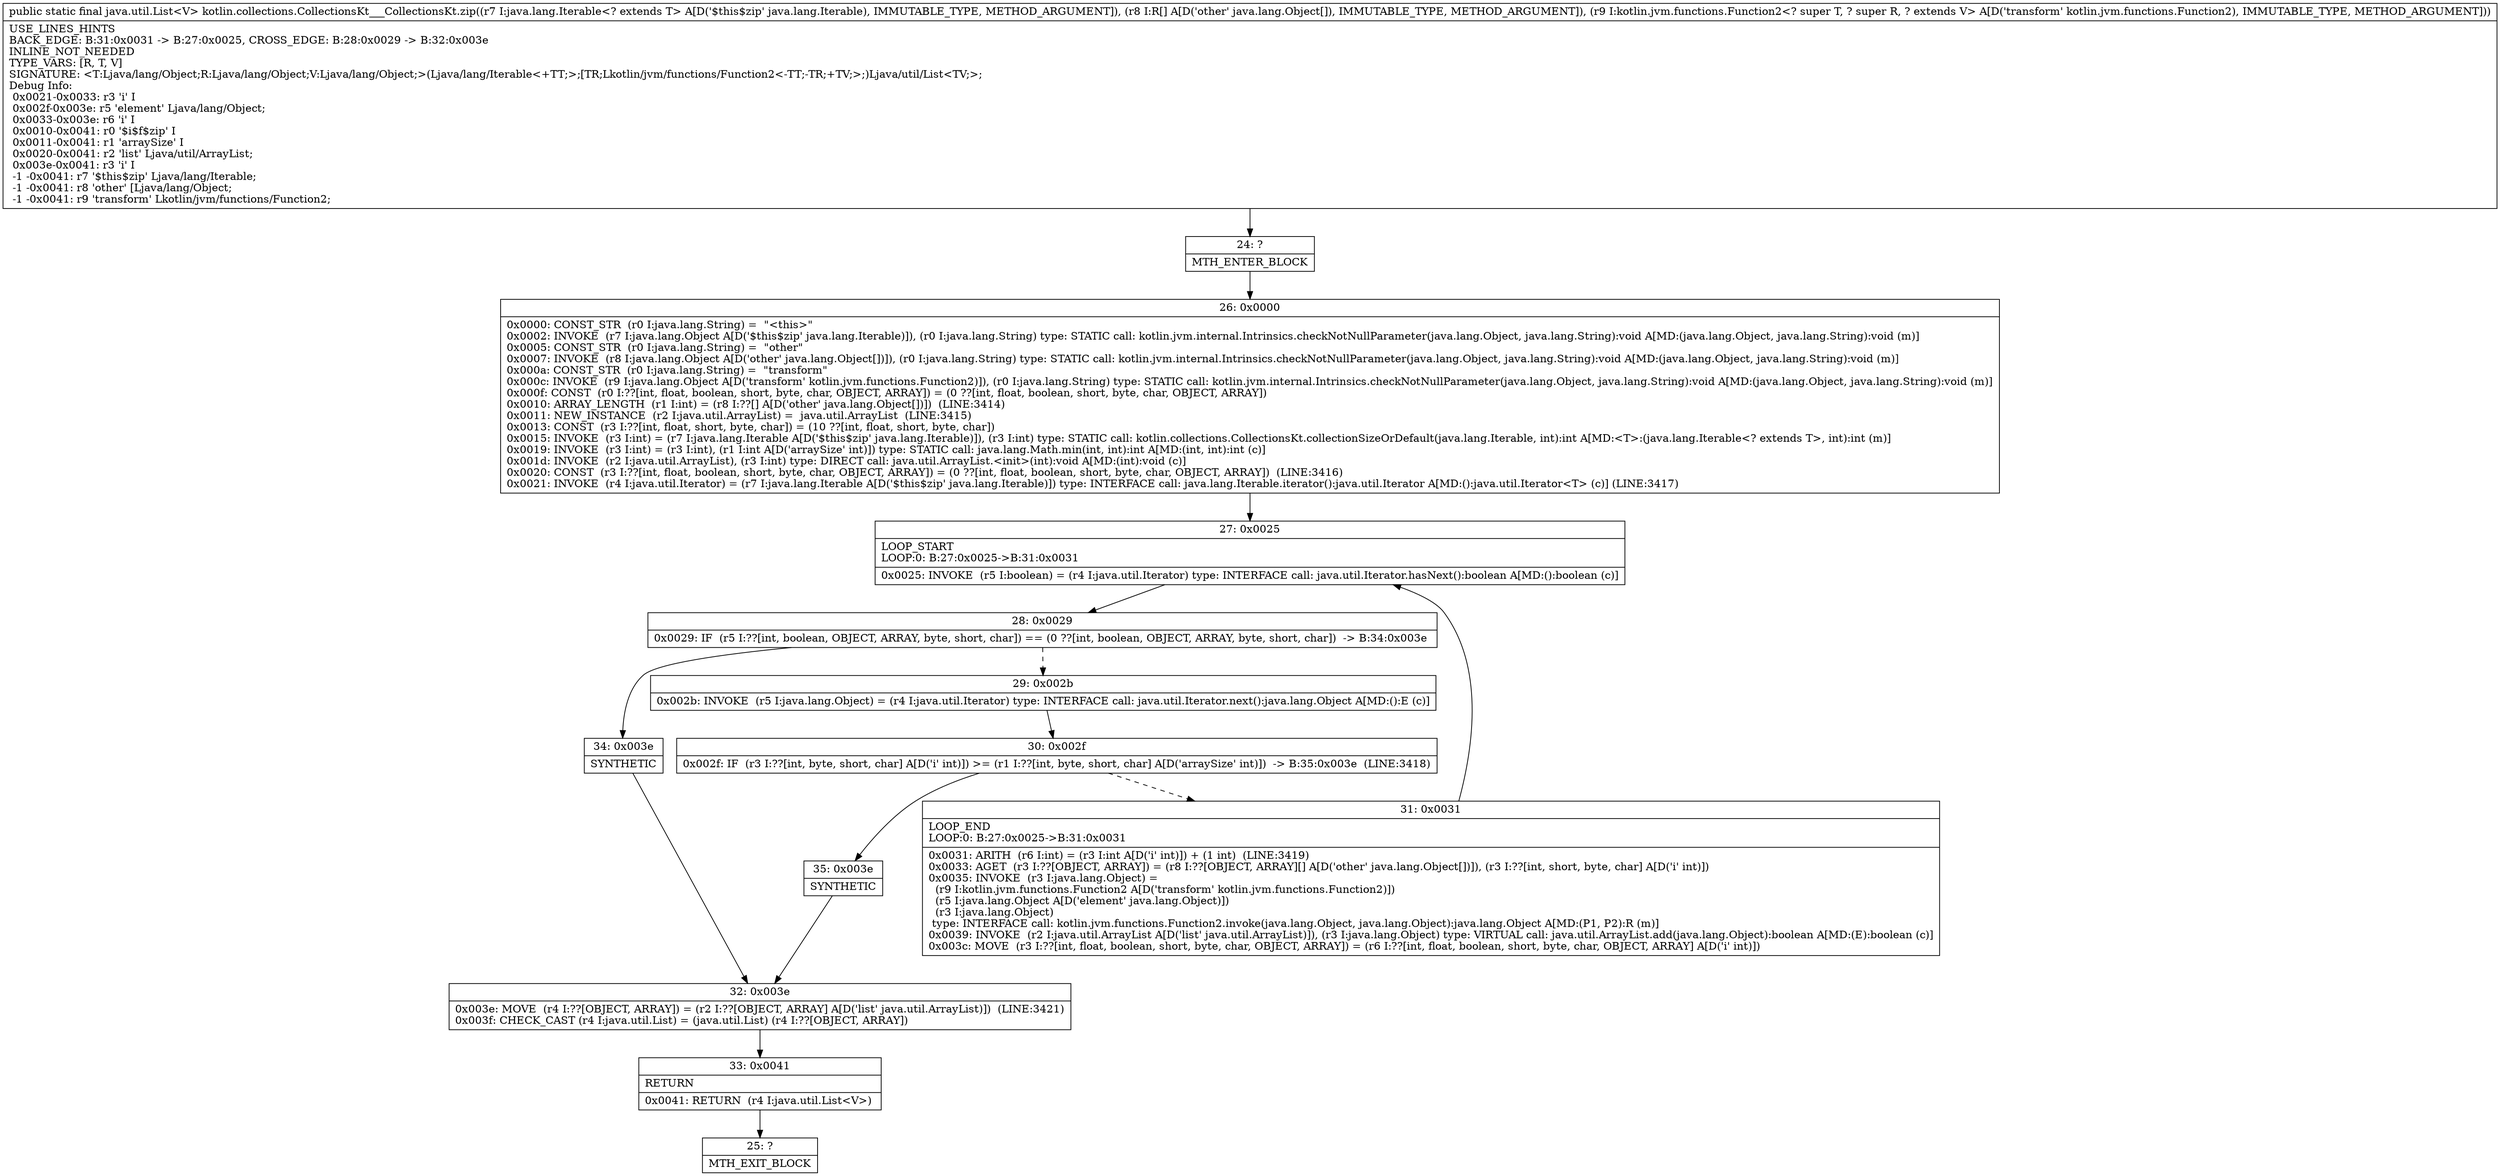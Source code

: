 digraph "CFG forkotlin.collections.CollectionsKt___CollectionsKt.zip(Ljava\/lang\/Iterable;[Ljava\/lang\/Object;Lkotlin\/jvm\/functions\/Function2;)Ljava\/util\/List;" {
Node_24 [shape=record,label="{24\:\ ?|MTH_ENTER_BLOCK\l}"];
Node_26 [shape=record,label="{26\:\ 0x0000|0x0000: CONST_STR  (r0 I:java.lang.String) =  \"\<this\>\" \l0x0002: INVOKE  (r7 I:java.lang.Object A[D('$this$zip' java.lang.Iterable)]), (r0 I:java.lang.String) type: STATIC call: kotlin.jvm.internal.Intrinsics.checkNotNullParameter(java.lang.Object, java.lang.String):void A[MD:(java.lang.Object, java.lang.String):void (m)]\l0x0005: CONST_STR  (r0 I:java.lang.String) =  \"other\" \l0x0007: INVOKE  (r8 I:java.lang.Object A[D('other' java.lang.Object[])]), (r0 I:java.lang.String) type: STATIC call: kotlin.jvm.internal.Intrinsics.checkNotNullParameter(java.lang.Object, java.lang.String):void A[MD:(java.lang.Object, java.lang.String):void (m)]\l0x000a: CONST_STR  (r0 I:java.lang.String) =  \"transform\" \l0x000c: INVOKE  (r9 I:java.lang.Object A[D('transform' kotlin.jvm.functions.Function2)]), (r0 I:java.lang.String) type: STATIC call: kotlin.jvm.internal.Intrinsics.checkNotNullParameter(java.lang.Object, java.lang.String):void A[MD:(java.lang.Object, java.lang.String):void (m)]\l0x000f: CONST  (r0 I:??[int, float, boolean, short, byte, char, OBJECT, ARRAY]) = (0 ??[int, float, boolean, short, byte, char, OBJECT, ARRAY]) \l0x0010: ARRAY_LENGTH  (r1 I:int) = (r8 I:??[] A[D('other' java.lang.Object[])])  (LINE:3414)\l0x0011: NEW_INSTANCE  (r2 I:java.util.ArrayList) =  java.util.ArrayList  (LINE:3415)\l0x0013: CONST  (r3 I:??[int, float, short, byte, char]) = (10 ??[int, float, short, byte, char]) \l0x0015: INVOKE  (r3 I:int) = (r7 I:java.lang.Iterable A[D('$this$zip' java.lang.Iterable)]), (r3 I:int) type: STATIC call: kotlin.collections.CollectionsKt.collectionSizeOrDefault(java.lang.Iterable, int):int A[MD:\<T\>:(java.lang.Iterable\<? extends T\>, int):int (m)]\l0x0019: INVOKE  (r3 I:int) = (r3 I:int), (r1 I:int A[D('arraySize' int)]) type: STATIC call: java.lang.Math.min(int, int):int A[MD:(int, int):int (c)]\l0x001d: INVOKE  (r2 I:java.util.ArrayList), (r3 I:int) type: DIRECT call: java.util.ArrayList.\<init\>(int):void A[MD:(int):void (c)]\l0x0020: CONST  (r3 I:??[int, float, boolean, short, byte, char, OBJECT, ARRAY]) = (0 ??[int, float, boolean, short, byte, char, OBJECT, ARRAY])  (LINE:3416)\l0x0021: INVOKE  (r4 I:java.util.Iterator) = (r7 I:java.lang.Iterable A[D('$this$zip' java.lang.Iterable)]) type: INTERFACE call: java.lang.Iterable.iterator():java.util.Iterator A[MD:():java.util.Iterator\<T\> (c)] (LINE:3417)\l}"];
Node_27 [shape=record,label="{27\:\ 0x0025|LOOP_START\lLOOP:0: B:27:0x0025\-\>B:31:0x0031\l|0x0025: INVOKE  (r5 I:boolean) = (r4 I:java.util.Iterator) type: INTERFACE call: java.util.Iterator.hasNext():boolean A[MD:():boolean (c)]\l}"];
Node_28 [shape=record,label="{28\:\ 0x0029|0x0029: IF  (r5 I:??[int, boolean, OBJECT, ARRAY, byte, short, char]) == (0 ??[int, boolean, OBJECT, ARRAY, byte, short, char])  \-\> B:34:0x003e \l}"];
Node_29 [shape=record,label="{29\:\ 0x002b|0x002b: INVOKE  (r5 I:java.lang.Object) = (r4 I:java.util.Iterator) type: INTERFACE call: java.util.Iterator.next():java.lang.Object A[MD:():E (c)]\l}"];
Node_30 [shape=record,label="{30\:\ 0x002f|0x002f: IF  (r3 I:??[int, byte, short, char] A[D('i' int)]) \>= (r1 I:??[int, byte, short, char] A[D('arraySize' int)])  \-\> B:35:0x003e  (LINE:3418)\l}"];
Node_31 [shape=record,label="{31\:\ 0x0031|LOOP_END\lLOOP:0: B:27:0x0025\-\>B:31:0x0031\l|0x0031: ARITH  (r6 I:int) = (r3 I:int A[D('i' int)]) + (1 int)  (LINE:3419)\l0x0033: AGET  (r3 I:??[OBJECT, ARRAY]) = (r8 I:??[OBJECT, ARRAY][] A[D('other' java.lang.Object[])]), (r3 I:??[int, short, byte, char] A[D('i' int)]) \l0x0035: INVOKE  (r3 I:java.lang.Object) = \l  (r9 I:kotlin.jvm.functions.Function2 A[D('transform' kotlin.jvm.functions.Function2)])\l  (r5 I:java.lang.Object A[D('element' java.lang.Object)])\l  (r3 I:java.lang.Object)\l type: INTERFACE call: kotlin.jvm.functions.Function2.invoke(java.lang.Object, java.lang.Object):java.lang.Object A[MD:(P1, P2):R (m)]\l0x0039: INVOKE  (r2 I:java.util.ArrayList A[D('list' java.util.ArrayList)]), (r3 I:java.lang.Object) type: VIRTUAL call: java.util.ArrayList.add(java.lang.Object):boolean A[MD:(E):boolean (c)]\l0x003c: MOVE  (r3 I:??[int, float, boolean, short, byte, char, OBJECT, ARRAY]) = (r6 I:??[int, float, boolean, short, byte, char, OBJECT, ARRAY] A[D('i' int)]) \l}"];
Node_35 [shape=record,label="{35\:\ 0x003e|SYNTHETIC\l}"];
Node_32 [shape=record,label="{32\:\ 0x003e|0x003e: MOVE  (r4 I:??[OBJECT, ARRAY]) = (r2 I:??[OBJECT, ARRAY] A[D('list' java.util.ArrayList)])  (LINE:3421)\l0x003f: CHECK_CAST (r4 I:java.util.List) = (java.util.List) (r4 I:??[OBJECT, ARRAY]) \l}"];
Node_33 [shape=record,label="{33\:\ 0x0041|RETURN\l|0x0041: RETURN  (r4 I:java.util.List\<V\>) \l}"];
Node_25 [shape=record,label="{25\:\ ?|MTH_EXIT_BLOCK\l}"];
Node_34 [shape=record,label="{34\:\ 0x003e|SYNTHETIC\l}"];
MethodNode[shape=record,label="{public static final java.util.List\<V\> kotlin.collections.CollectionsKt___CollectionsKt.zip((r7 I:java.lang.Iterable\<? extends T\> A[D('$this$zip' java.lang.Iterable), IMMUTABLE_TYPE, METHOD_ARGUMENT]), (r8 I:R[] A[D('other' java.lang.Object[]), IMMUTABLE_TYPE, METHOD_ARGUMENT]), (r9 I:kotlin.jvm.functions.Function2\<? super T, ? super R, ? extends V\> A[D('transform' kotlin.jvm.functions.Function2), IMMUTABLE_TYPE, METHOD_ARGUMENT]))  | USE_LINES_HINTS\lBACK_EDGE: B:31:0x0031 \-\> B:27:0x0025, CROSS_EDGE: B:28:0x0029 \-\> B:32:0x003e\lINLINE_NOT_NEEDED\lTYPE_VARS: [R, T, V]\lSIGNATURE: \<T:Ljava\/lang\/Object;R:Ljava\/lang\/Object;V:Ljava\/lang\/Object;\>(Ljava\/lang\/Iterable\<+TT;\>;[TR;Lkotlin\/jvm\/functions\/Function2\<\-TT;\-TR;+TV;\>;)Ljava\/util\/List\<TV;\>;\lDebug Info:\l  0x0021\-0x0033: r3 'i' I\l  0x002f\-0x003e: r5 'element' Ljava\/lang\/Object;\l  0x0033\-0x003e: r6 'i' I\l  0x0010\-0x0041: r0 '$i$f$zip' I\l  0x0011\-0x0041: r1 'arraySize' I\l  0x0020\-0x0041: r2 'list' Ljava\/util\/ArrayList;\l  0x003e\-0x0041: r3 'i' I\l  \-1 \-0x0041: r7 '$this$zip' Ljava\/lang\/Iterable;\l  \-1 \-0x0041: r8 'other' [Ljava\/lang\/Object;\l  \-1 \-0x0041: r9 'transform' Lkotlin\/jvm\/functions\/Function2;\l}"];
MethodNode -> Node_24;Node_24 -> Node_26;
Node_26 -> Node_27;
Node_27 -> Node_28;
Node_28 -> Node_29[style=dashed];
Node_28 -> Node_34;
Node_29 -> Node_30;
Node_30 -> Node_31[style=dashed];
Node_30 -> Node_35;
Node_31 -> Node_27;
Node_35 -> Node_32;
Node_32 -> Node_33;
Node_33 -> Node_25;
Node_34 -> Node_32;
}

